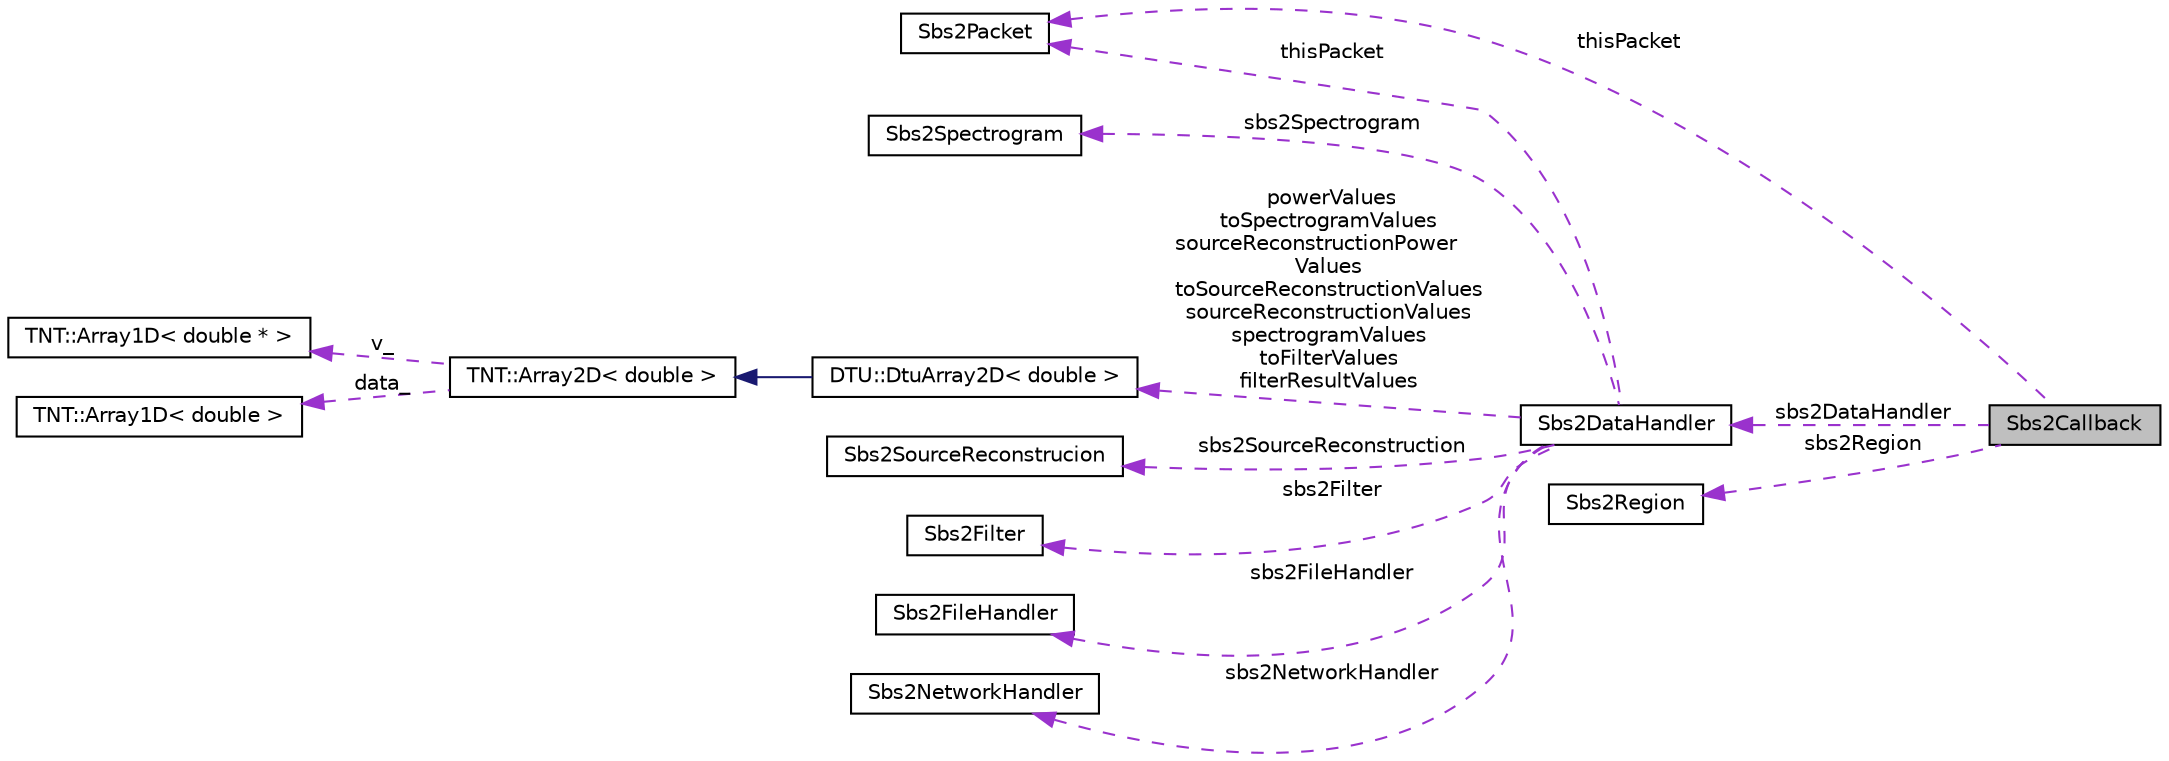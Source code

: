digraph G
{
  edge [fontname="Helvetica",fontsize="10",labelfontname="Helvetica",labelfontsize="10"];
  node [fontname="Helvetica",fontsize="10",shape=record];
  rankdir="LR";
  Node1 [label="Sbs2Callback",height=0.2,width=0.4,color="black", fillcolor="grey75", style="filled" fontcolor="black"];
  Node2 -> Node1 [dir="back",color="darkorchid3",fontsize="10",style="dashed",label=" thisPacket" ,fontname="Helvetica"];
  Node2 [label="Sbs2Packet",height=0.2,width=0.4,color="black", fillcolor="white", style="filled",URL="$class_sbs2_packet.html"];
  Node3 -> Node1 [dir="back",color="darkorchid3",fontsize="10",style="dashed",label=" sbs2Region" ,fontname="Helvetica"];
  Node3 [label="Sbs2Region",height=0.2,width=0.4,color="black", fillcolor="white", style="filled",URL="$class_sbs2_region.html"];
  Node4 -> Node1 [dir="back",color="darkorchid3",fontsize="10",style="dashed",label=" sbs2DataHandler" ,fontname="Helvetica"];
  Node4 [label="Sbs2DataHandler",height=0.2,width=0.4,color="black", fillcolor="white", style="filled",URL="$class_sbs2_data_handler.html"];
  Node5 -> Node4 [dir="back",color="darkorchid3",fontsize="10",style="dashed",label=" sbs2Spectrogram" ,fontname="Helvetica"];
  Node5 [label="Sbs2Spectrogram",height=0.2,width=0.4,color="black", fillcolor="white", style="filled",URL="$class_sbs2_spectrogram.html"];
  Node6 -> Node4 [dir="back",color="darkorchid3",fontsize="10",style="dashed",label=" powerValues\ntoSpectrogramValues\nsourceReconstructionPower\lValues\ntoSourceReconstructionValues\nsourceReconstructionValues\nspectrogramValues\ntoFilterValues\nfilterResultValues" ,fontname="Helvetica"];
  Node6 [label="DTU::DtuArray2D\< double \>",height=0.2,width=0.4,color="black", fillcolor="white", style="filled",URL="$class_d_t_u_1_1_dtu_array2_d.html"];
  Node7 -> Node6 [dir="back",color="midnightblue",fontsize="10",style="solid",fontname="Helvetica"];
  Node7 [label="TNT::Array2D\< double \>",height=0.2,width=0.4,color="black", fillcolor="white", style="filled",URL="$class_t_n_t_1_1_array2_d.html"];
  Node8 -> Node7 [dir="back",color="darkorchid3",fontsize="10",style="dashed",label=" v_" ,fontname="Helvetica"];
  Node8 [label="TNT::Array1D\< double * \>",height=0.2,width=0.4,color="black", fillcolor="white", style="filled",URL="$class_t_n_t_1_1_array1_d.html"];
  Node9 -> Node7 [dir="back",color="darkorchid3",fontsize="10",style="dashed",label=" data_" ,fontname="Helvetica"];
  Node9 [label="TNT::Array1D\< double \>",height=0.2,width=0.4,color="black", fillcolor="white", style="filled",URL="$class_t_n_t_1_1_array1_d.html"];
  Node10 -> Node4 [dir="back",color="darkorchid3",fontsize="10",style="dashed",label=" sbs2SourceReconstruction" ,fontname="Helvetica"];
  Node10 [label="Sbs2SourceReconstrucion",height=0.2,width=0.4,color="black", fillcolor="white", style="filled",URL="$class_sbs2_source_reconstrucion.html"];
  Node2 -> Node4 [dir="back",color="darkorchid3",fontsize="10",style="dashed",label=" thisPacket" ,fontname="Helvetica"];
  Node11 -> Node4 [dir="back",color="darkorchid3",fontsize="10",style="dashed",label=" sbs2Filter" ,fontname="Helvetica"];
  Node11 [label="Sbs2Filter",height=0.2,width=0.4,color="black", fillcolor="white", style="filled",URL="$class_sbs2_filter.html"];
  Node12 -> Node4 [dir="back",color="darkorchid3",fontsize="10",style="dashed",label=" sbs2FileHandler" ,fontname="Helvetica"];
  Node12 [label="Sbs2FileHandler",height=0.2,width=0.4,color="black", fillcolor="white", style="filled",URL="$class_sbs2_file_handler.html"];
  Node13 -> Node4 [dir="back",color="darkorchid3",fontsize="10",style="dashed",label=" sbs2NetworkHandler" ,fontname="Helvetica"];
  Node13 [label="Sbs2NetworkHandler",height=0.2,width=0.4,color="black", fillcolor="white", style="filled",URL="$class_sbs2_network_handler.html"];
}
